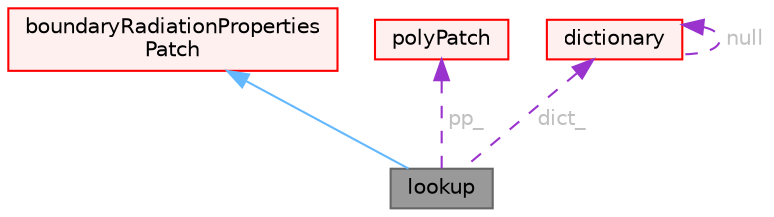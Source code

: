 digraph "lookup"
{
 // LATEX_PDF_SIZE
  bgcolor="transparent";
  edge [fontname=Helvetica,fontsize=10,labelfontname=Helvetica,labelfontsize=10];
  node [fontname=Helvetica,fontsize=10,shape=box,height=0.2,width=0.4];
  Node1 [id="Node000001",label="lookup",height=0.2,width=0.4,color="gray40", fillcolor="grey60", style="filled", fontcolor="black",tooltip="Lookup type of boundary radiation properties."];
  Node2 -> Node1 [id="edge1_Node000001_Node000002",dir="back",color="steelblue1",style="solid",tooltip=" "];
  Node2 [id="Node000002",label="boundaryRadiationProperties\lPatch",height=0.2,width=0.4,color="red", fillcolor="#FFF0F0", style="filled",URL="$classFoam_1_1radiation_1_1boundaryRadiationPropertiesPatch.html",tooltip=" "];
  Node6 -> Node1 [id="edge2_Node000001_Node000006",dir="back",color="darkorchid3",style="dashed",tooltip=" ",label=" pp_",fontcolor="grey" ];
  Node6 [id="Node000006",label="polyPatch",height=0.2,width=0.4,color="red", fillcolor="#FFF0F0", style="filled",URL="$classFoam_1_1polyPatch.html",tooltip="A patch is a list of labels that address the faces in the global face list."];
  Node11 -> Node1 [id="edge3_Node000001_Node000011",dir="back",color="darkorchid3",style="dashed",tooltip=" ",label=" dict_",fontcolor="grey" ];
  Node11 [id="Node000011",label="dictionary",height=0.2,width=0.4,color="red", fillcolor="#FFF0F0", style="filled",URL="$classFoam_1_1dictionary.html",tooltip="A list of keyword definitions, which are a keyword followed by a number of values (eg,..."];
  Node11 -> Node11 [id="edge4_Node000011_Node000011",dir="back",color="darkorchid3",style="dashed",tooltip=" ",label=" null",fontcolor="grey" ];
}
